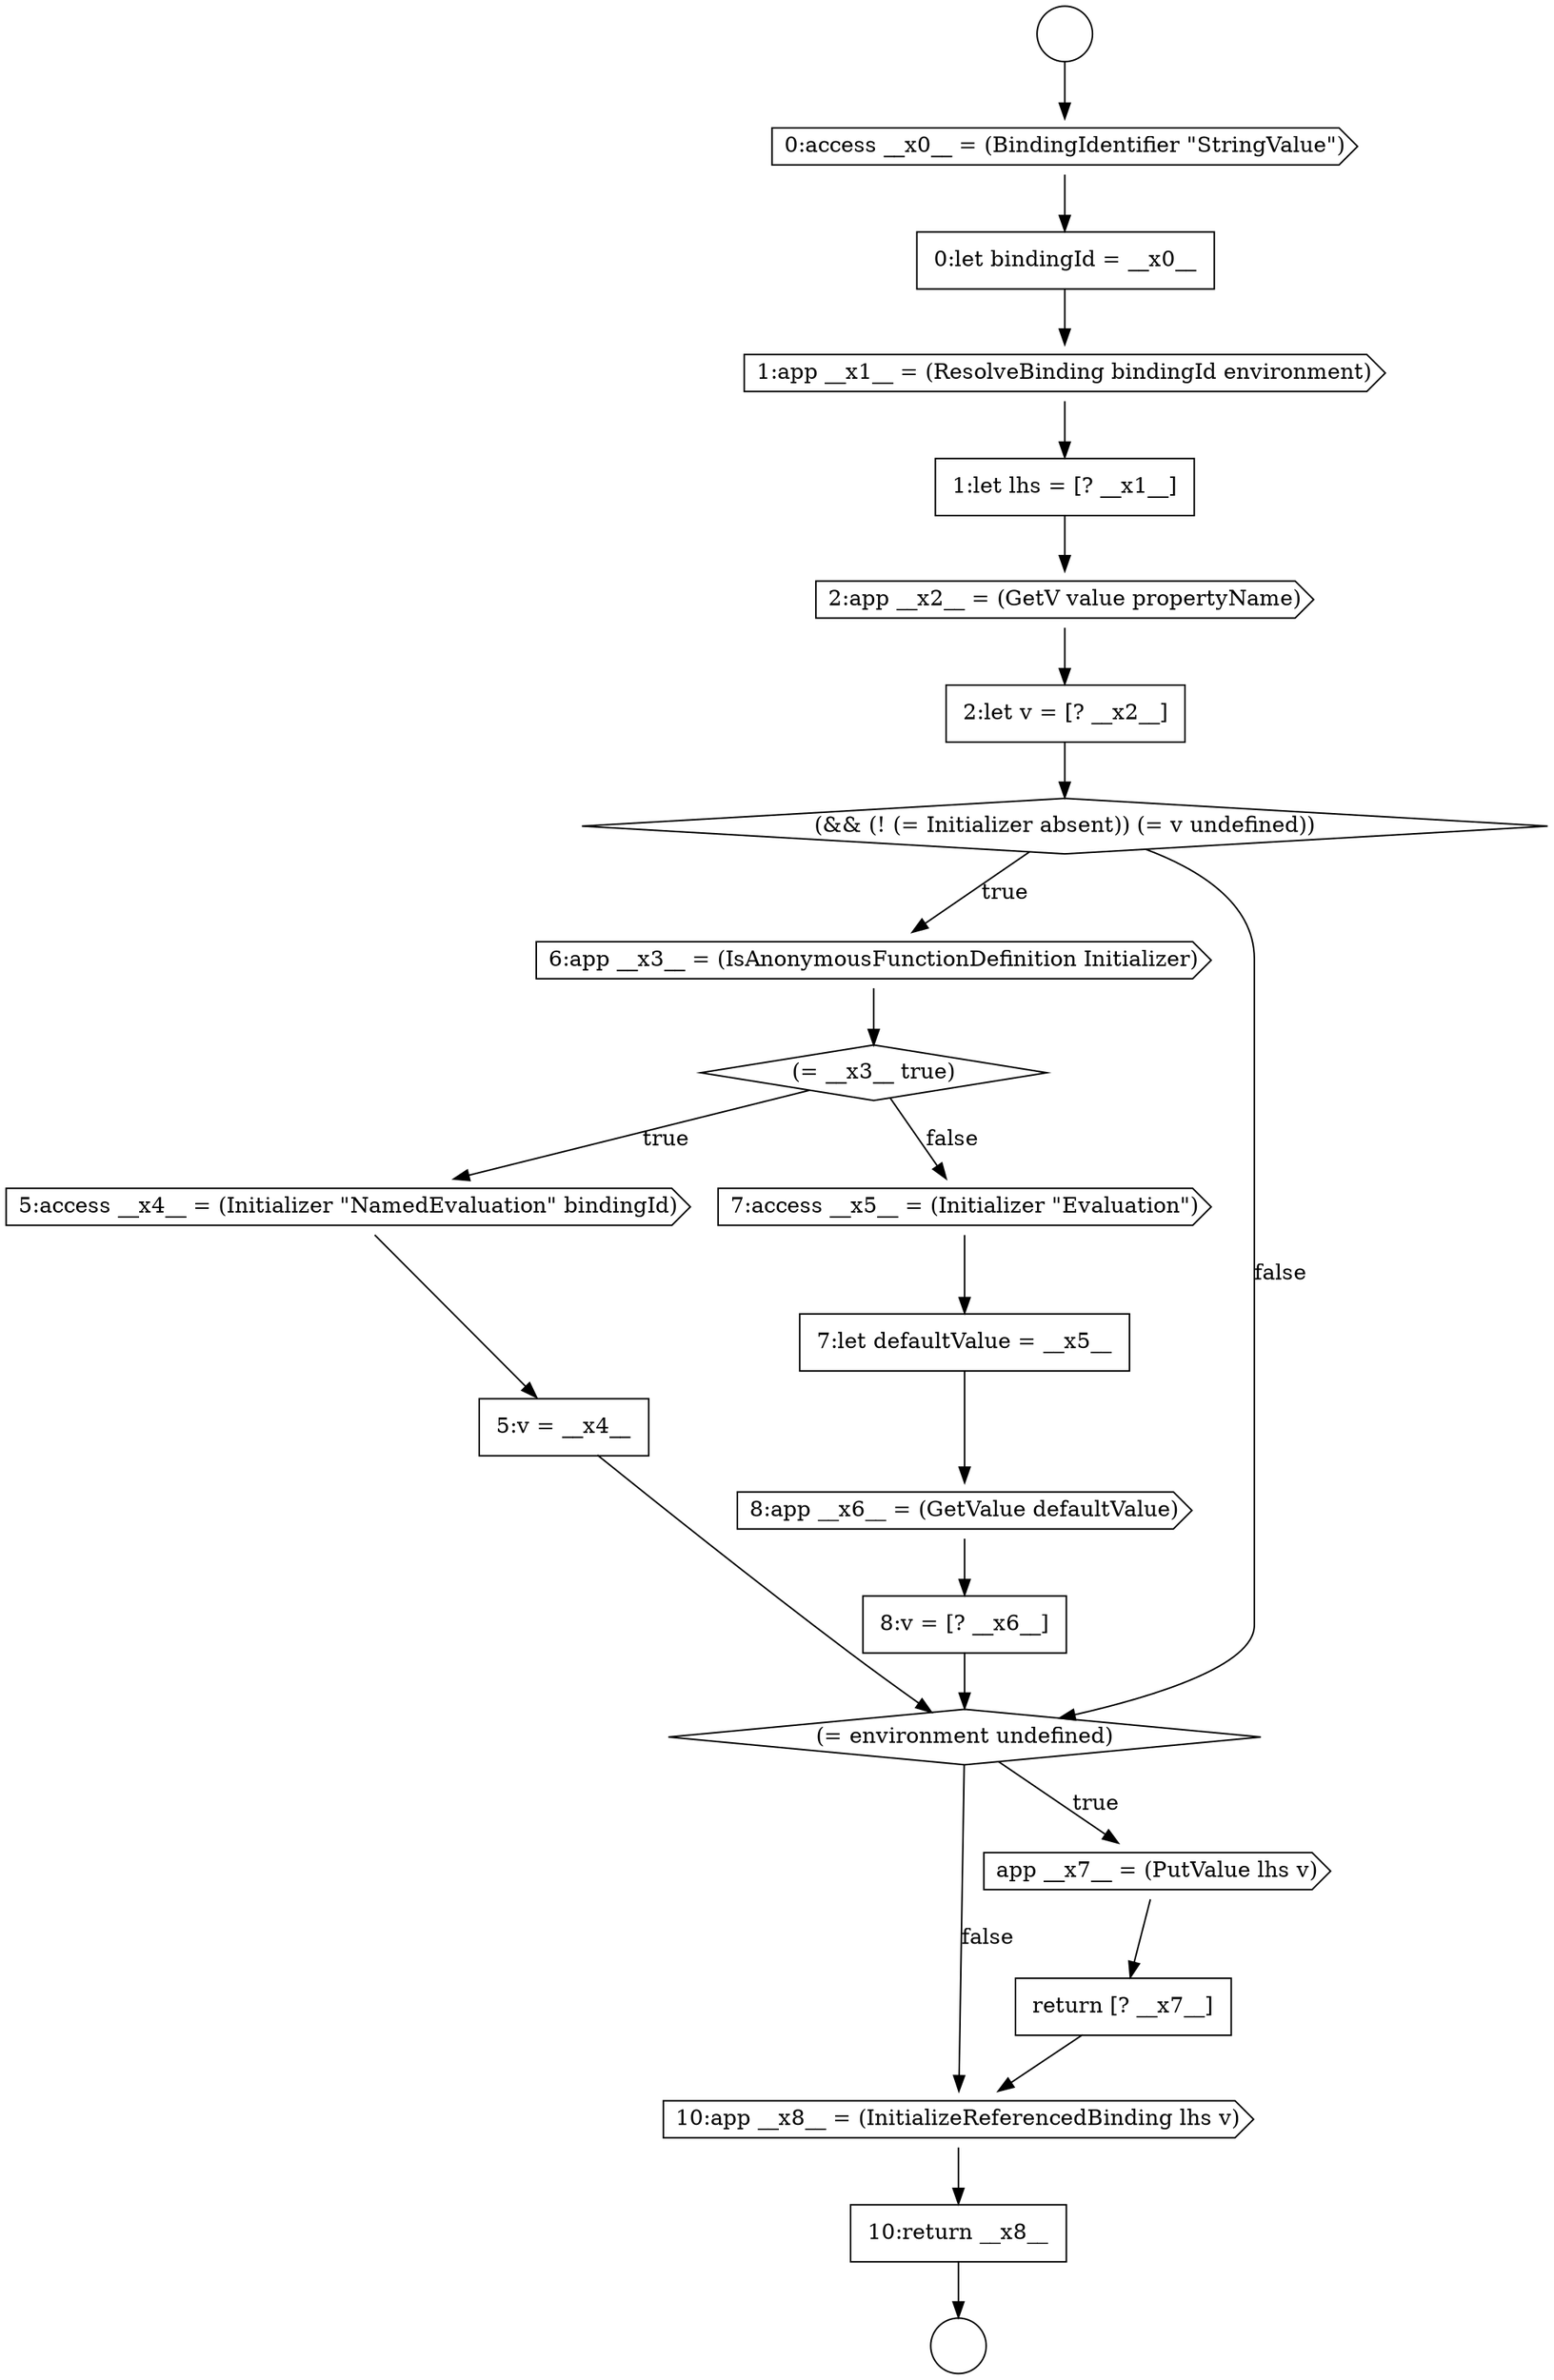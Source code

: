 digraph {
  node6426 [shape=none, margin=0, label=<<font color="black">
    <table border="0" cellborder="1" cellspacing="0" cellpadding="10">
      <tr><td align="left">return [? __x7__]</td></tr>
    </table>
  </font>> color="black" fillcolor="white" style=filled]
  node6416 [shape=cds, label=<<font color="black">6:app __x3__ = (IsAnonymousFunctionDefinition Initializer)</font>> color="black" fillcolor="white" style=filled]
  node6423 [shape=none, margin=0, label=<<font color="black">
    <table border="0" cellborder="1" cellspacing="0" cellpadding="10">
      <tr><td align="left">8:v = [? __x6__]</td></tr>
    </table>
  </font>> color="black" fillcolor="white" style=filled]
  node6427 [shape=cds, label=<<font color="black">10:app __x8__ = (InitializeReferencedBinding lhs v)</font>> color="black" fillcolor="white" style=filled]
  node6413 [shape=cds, label=<<font color="black">2:app __x2__ = (GetV value propertyName)</font>> color="black" fillcolor="white" style=filled]
  node6428 [shape=none, margin=0, label=<<font color="black">
    <table border="0" cellborder="1" cellspacing="0" cellpadding="10">
      <tr><td align="left">10:return __x8__</td></tr>
    </table>
  </font>> color="black" fillcolor="white" style=filled]
  node6418 [shape=cds, label=<<font color="black">5:access __x4__ = (Initializer &quot;NamedEvaluation&quot; bindingId)</font>> color="black" fillcolor="white" style=filled]
  node6409 [shape=cds, label=<<font color="black">0:access __x0__ = (BindingIdentifier &quot;StringValue&quot;)</font>> color="black" fillcolor="white" style=filled]
  node6422 [shape=cds, label=<<font color="black">8:app __x6__ = (GetValue defaultValue)</font>> color="black" fillcolor="white" style=filled]
  node6407 [shape=circle label=" " color="black" fillcolor="white" style=filled]
  node6414 [shape=none, margin=0, label=<<font color="black">
    <table border="0" cellborder="1" cellspacing="0" cellpadding="10">
      <tr><td align="left">2:let v = [? __x2__]</td></tr>
    </table>
  </font>> color="black" fillcolor="white" style=filled]
  node6417 [shape=diamond, label=<<font color="black">(= __x3__ true)</font>> color="black" fillcolor="white" style=filled]
  node6421 [shape=none, margin=0, label=<<font color="black">
    <table border="0" cellborder="1" cellspacing="0" cellpadding="10">
      <tr><td align="left">7:let defaultValue = __x5__</td></tr>
    </table>
  </font>> color="black" fillcolor="white" style=filled]
  node6412 [shape=none, margin=0, label=<<font color="black">
    <table border="0" cellborder="1" cellspacing="0" cellpadding="10">
      <tr><td align="left">1:let lhs = [? __x1__]</td></tr>
    </table>
  </font>> color="black" fillcolor="white" style=filled]
  node6411 [shape=cds, label=<<font color="black">1:app __x1__ = (ResolveBinding bindingId environment)</font>> color="black" fillcolor="white" style=filled]
  node6424 [shape=diamond, label=<<font color="black">(= environment undefined)</font>> color="black" fillcolor="white" style=filled]
  node6419 [shape=none, margin=0, label=<<font color="black">
    <table border="0" cellborder="1" cellspacing="0" cellpadding="10">
      <tr><td align="left">5:v = __x4__</td></tr>
    </table>
  </font>> color="black" fillcolor="white" style=filled]
  node6410 [shape=none, margin=0, label=<<font color="black">
    <table border="0" cellborder="1" cellspacing="0" cellpadding="10">
      <tr><td align="left">0:let bindingId = __x0__</td></tr>
    </table>
  </font>> color="black" fillcolor="white" style=filled]
  node6415 [shape=diamond, label=<<font color="black">(&amp;&amp; (! (= Initializer absent)) (= v undefined))</font>> color="black" fillcolor="white" style=filled]
  node6420 [shape=cds, label=<<font color="black">7:access __x5__ = (Initializer &quot;Evaluation&quot;)</font>> color="black" fillcolor="white" style=filled]
  node6425 [shape=cds, label=<<font color="black">app __x7__ = (PutValue lhs v)</font>> color="black" fillcolor="white" style=filled]
  node6408 [shape=circle label=" " color="black" fillcolor="white" style=filled]
  node6426 -> node6427 [ color="black"]
  node6417 -> node6418 [label=<<font color="black">true</font>> color="black"]
  node6417 -> node6420 [label=<<font color="black">false</font>> color="black"]
  node6423 -> node6424 [ color="black"]
  node6424 -> node6425 [label=<<font color="black">true</font>> color="black"]
  node6424 -> node6427 [label=<<font color="black">false</font>> color="black"]
  node6416 -> node6417 [ color="black"]
  node6425 -> node6426 [ color="black"]
  node6414 -> node6415 [ color="black"]
  node6419 -> node6424 [ color="black"]
  node6412 -> node6413 [ color="black"]
  node6410 -> node6411 [ color="black"]
  node6428 -> node6408 [ color="black"]
  node6427 -> node6428 [ color="black"]
  node6413 -> node6414 [ color="black"]
  node6409 -> node6410 [ color="black"]
  node6415 -> node6416 [label=<<font color="black">true</font>> color="black"]
  node6415 -> node6424 [label=<<font color="black">false</font>> color="black"]
  node6407 -> node6409 [ color="black"]
  node6420 -> node6421 [ color="black"]
  node6418 -> node6419 [ color="black"]
  node6422 -> node6423 [ color="black"]
  node6421 -> node6422 [ color="black"]
  node6411 -> node6412 [ color="black"]
}
